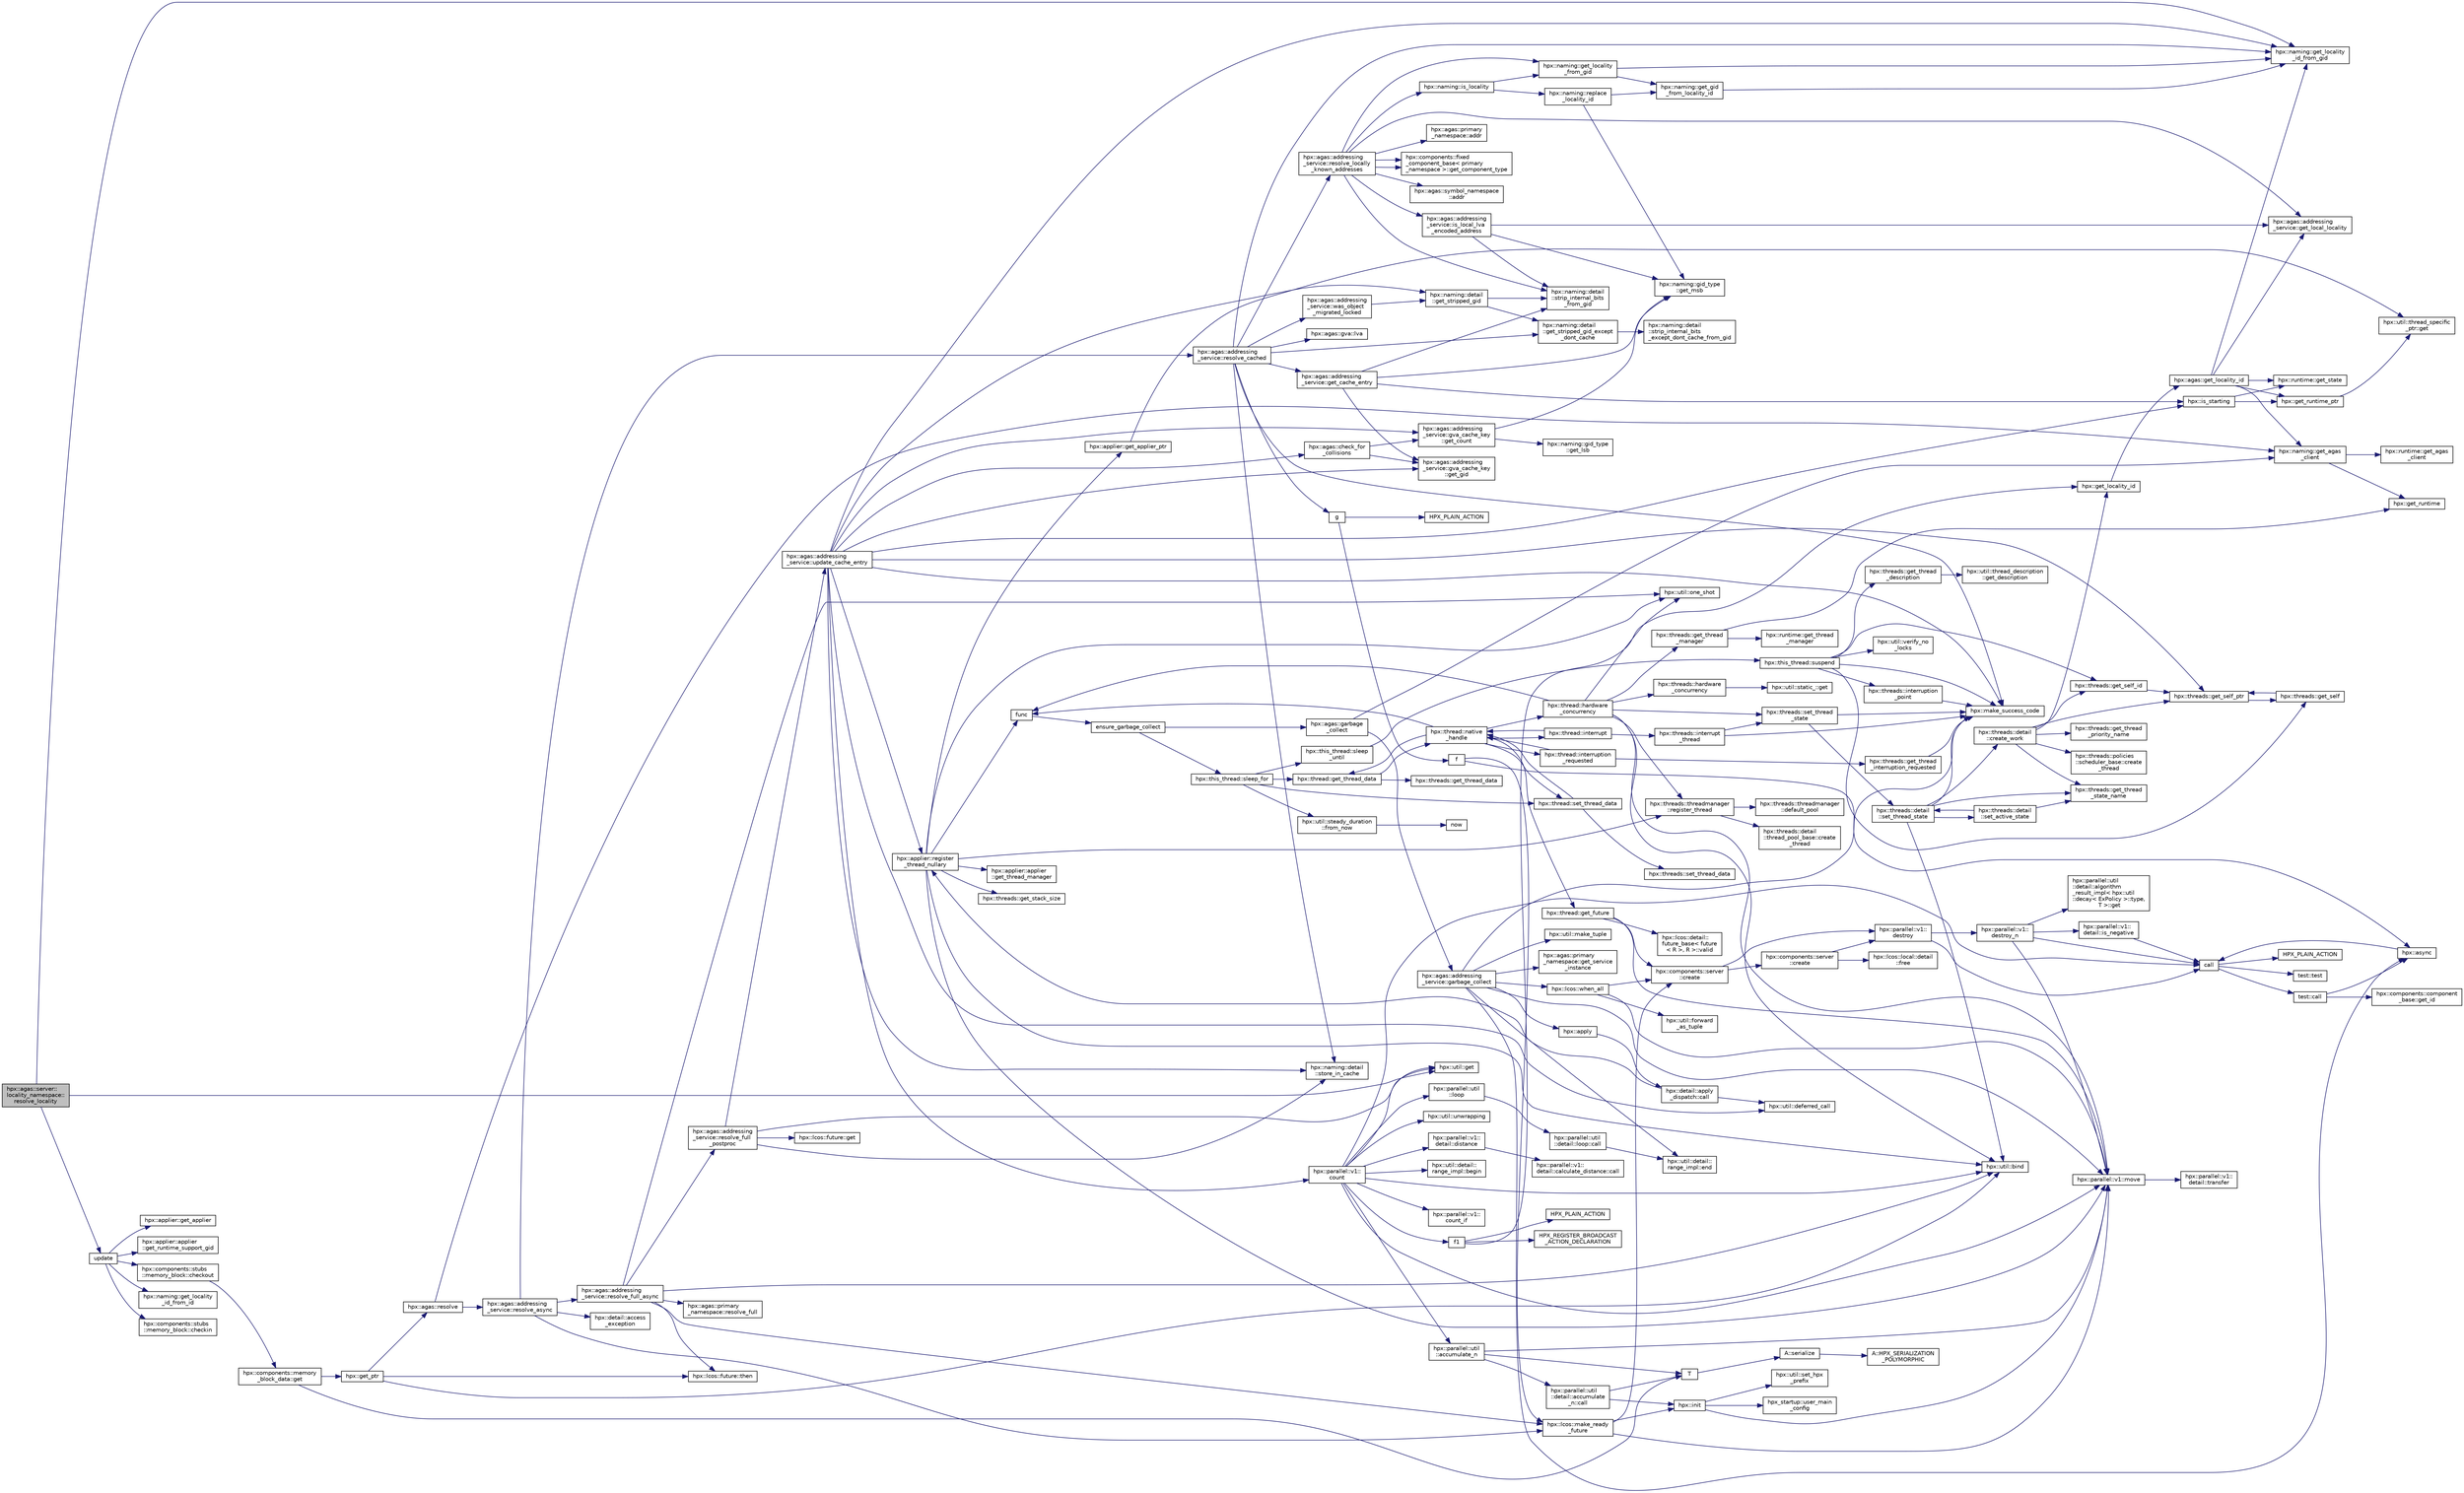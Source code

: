digraph "hpx::agas::server::locality_namespace::resolve_locality"
{
  edge [fontname="Helvetica",fontsize="10",labelfontname="Helvetica",labelfontsize="10"];
  node [fontname="Helvetica",fontsize="10",shape=record];
  rankdir="LR";
  Node911 [label="hpx::agas::server::\llocality_namespace::\lresolve_locality",height=0.2,width=0.4,color="black", fillcolor="grey75", style="filled", fontcolor="black"];
  Node911 -> Node912 [color="midnightblue",fontsize="10",style="solid",fontname="Helvetica"];
  Node912 [label="update",height=0.2,width=0.4,color="black", fillcolor="white", style="filled",URL="$d7/d8b/non__atomic__rma_8cpp.html#a1f6c9aa3449cfad360e892c9c0bb7773"];
  Node912 -> Node913 [color="midnightblue",fontsize="10",style="solid",fontname="Helvetica"];
  Node913 [label="hpx::components::stubs\l::memory_block::checkout",height=0.2,width=0.4,color="black", fillcolor="white", style="filled",URL="$d2/d46/structhpx_1_1components_1_1stubs_1_1memory__block.html#a37128bbb38e0ee31010f3d06d6de4e66"];
  Node913 -> Node914 [color="midnightblue",fontsize="10",style="solid",fontname="Helvetica"];
  Node914 [label="hpx::components::memory\l_block_data::get",height=0.2,width=0.4,color="black", fillcolor="white", style="filled",URL="$d5/d76/classhpx_1_1components_1_1memory__block__data.html#a97ce2f01b730d8d90d329c1642fc0b28"];
  Node914 -> Node915 [color="midnightblue",fontsize="10",style="solid",fontname="Helvetica"];
  Node915 [label="T",height=0.2,width=0.4,color="black", fillcolor="white", style="filled",URL="$db/d33/polymorphic__semiintrusive__template_8cpp.html#ad187658f9cb91c1312b39ae7e896f1ea"];
  Node915 -> Node916 [color="midnightblue",fontsize="10",style="solid",fontname="Helvetica"];
  Node916 [label="A::serialize",height=0.2,width=0.4,color="black", fillcolor="white", style="filled",URL="$d7/da0/struct_a.html#a5f5c287cf471e274ed9dda0da1592212"];
  Node916 -> Node917 [color="midnightblue",fontsize="10",style="solid",fontname="Helvetica"];
  Node917 [label="A::HPX_SERIALIZATION\l_POLYMORPHIC",height=0.2,width=0.4,color="black", fillcolor="white", style="filled",URL="$d7/da0/struct_a.html#ada978cc156cebbafddb1f3aa4c01918c"];
  Node914 -> Node918 [color="midnightblue",fontsize="10",style="solid",fontname="Helvetica"];
  Node918 [label="hpx::get_ptr",height=0.2,width=0.4,color="black", fillcolor="white", style="filled",URL="$d8/d83/namespacehpx.html#aeb814737de830a2e8e340ca052d5ebfa",tooltip="Returns a future referring to the pointer to the underlying memory of a component. "];
  Node918 -> Node919 [color="midnightblue",fontsize="10",style="solid",fontname="Helvetica"];
  Node919 [label="hpx::agas::resolve",height=0.2,width=0.4,color="black", fillcolor="white", style="filled",URL="$dc/d54/namespacehpx_1_1agas.html#aa3252ce39fbc229439bb0d85875b01fb"];
  Node919 -> Node920 [color="midnightblue",fontsize="10",style="solid",fontname="Helvetica"];
  Node920 [label="hpx::naming::get_agas\l_client",height=0.2,width=0.4,color="black", fillcolor="white", style="filled",URL="$d4/dc9/namespacehpx_1_1naming.html#a0408fffd5d34b620712a801b0ae3b032"];
  Node920 -> Node921 [color="midnightblue",fontsize="10",style="solid",fontname="Helvetica"];
  Node921 [label="hpx::get_runtime",height=0.2,width=0.4,color="black", fillcolor="white", style="filled",URL="$d8/d83/namespacehpx.html#aef902cc6c7dd3b9fbadf34d1e850a070"];
  Node920 -> Node922 [color="midnightblue",fontsize="10",style="solid",fontname="Helvetica"];
  Node922 [label="hpx::runtime::get_agas\l_client",height=0.2,width=0.4,color="black", fillcolor="white", style="filled",URL="$d0/d7b/classhpx_1_1runtime.html#aeb5dddd30d6b9861669af8ad44d1a96a"];
  Node919 -> Node923 [color="midnightblue",fontsize="10",style="solid",fontname="Helvetica"];
  Node923 [label="hpx::agas::addressing\l_service::resolve_async",height=0.2,width=0.4,color="black", fillcolor="white", style="filled",URL="$db/d58/structhpx_1_1agas_1_1addressing__service.html#a3344990e7d5c255f51bf89a8fb2828eb"];
  Node923 -> Node924 [color="midnightblue",fontsize="10",style="solid",fontname="Helvetica"];
  Node924 [label="hpx::lcos::make_ready\l_future",height=0.2,width=0.4,color="black", fillcolor="white", style="filled",URL="$d2/dc9/namespacehpx_1_1lcos.html#a42997564ddfde91d475b8a2cea8f53e4"];
  Node924 -> Node925 [color="midnightblue",fontsize="10",style="solid",fontname="Helvetica"];
  Node925 [label="hpx::init",height=0.2,width=0.4,color="black", fillcolor="white", style="filled",URL="$d8/d83/namespacehpx.html#a3c694ea960b47c56b33351ba16e3d76b",tooltip="Main entry point for launching the HPX runtime system. "];
  Node925 -> Node926 [color="midnightblue",fontsize="10",style="solid",fontname="Helvetica"];
  Node926 [label="hpx::util::set_hpx\l_prefix",height=0.2,width=0.4,color="black", fillcolor="white", style="filled",URL="$df/dad/namespacehpx_1_1util.html#ae40a23c1ba0a48d9304dcf717a95793e"];
  Node925 -> Node927 [color="midnightblue",fontsize="10",style="solid",fontname="Helvetica"];
  Node927 [label="hpx_startup::user_main\l_config",height=0.2,width=0.4,color="black", fillcolor="white", style="filled",URL="$d3/dd2/namespacehpx__startup.html#aaac571d88bd3912a4225a23eb3261637"];
  Node925 -> Node928 [color="midnightblue",fontsize="10",style="solid",fontname="Helvetica"];
  Node928 [label="hpx::parallel::v1::move",height=0.2,width=0.4,color="black", fillcolor="white", style="filled",URL="$db/db9/namespacehpx_1_1parallel_1_1v1.html#aa7c4ede081ce786c9d1eb1adff495cfc"];
  Node928 -> Node929 [color="midnightblue",fontsize="10",style="solid",fontname="Helvetica"];
  Node929 [label="hpx::parallel::v1::\ldetail::transfer",height=0.2,width=0.4,color="black", fillcolor="white", style="filled",URL="$d2/ddd/namespacehpx_1_1parallel_1_1v1_1_1detail.html#ab1b56a05e1885ca7cc7ffa1804dd2f3c"];
  Node924 -> Node930 [color="midnightblue",fontsize="10",style="solid",fontname="Helvetica"];
  Node930 [label="hpx::components::server\l::create",height=0.2,width=0.4,color="black", fillcolor="white", style="filled",URL="$d2/da2/namespacehpx_1_1components_1_1server.html#ac776c89f3d68ceb910e8cee9fa937ab4",tooltip="Create arrays of components using their default constructor. "];
  Node930 -> Node931 [color="midnightblue",fontsize="10",style="solid",fontname="Helvetica"];
  Node931 [label="hpx::components::server\l::create",height=0.2,width=0.4,color="black", fillcolor="white", style="filled",URL="$d2/da2/namespacehpx_1_1components_1_1server.html#a77d26de181c97b444565e230577981bd"];
  Node931 -> Node932 [color="midnightblue",fontsize="10",style="solid",fontname="Helvetica"];
  Node932 [label="hpx::lcos::local::detail\l::free",height=0.2,width=0.4,color="black", fillcolor="white", style="filled",URL="$d4/dcb/namespacehpx_1_1lcos_1_1local_1_1detail.html#a55a940f019734e9bb045dc123cd80e48"];
  Node931 -> Node933 [color="midnightblue",fontsize="10",style="solid",fontname="Helvetica"];
  Node933 [label="hpx::parallel::v1::\ldestroy",height=0.2,width=0.4,color="black", fillcolor="white", style="filled",URL="$db/db9/namespacehpx_1_1parallel_1_1v1.html#acf303558375048e8a7cc9a2c2e09477f"];
  Node933 -> Node934 [color="midnightblue",fontsize="10",style="solid",fontname="Helvetica"];
  Node934 [label="call",height=0.2,width=0.4,color="black", fillcolor="white", style="filled",URL="$d2/d67/promise__1620_8cpp.html#a58357f0b82bc761e1d0b9091ed563a70"];
  Node934 -> Node935 [color="midnightblue",fontsize="10",style="solid",fontname="Helvetica"];
  Node935 [label="test::test",height=0.2,width=0.4,color="black", fillcolor="white", style="filled",URL="$d8/d89/structtest.html#ab42d5ece712d716b04cb3f686f297a26"];
  Node934 -> Node936 [color="midnightblue",fontsize="10",style="solid",fontname="Helvetica"];
  Node936 [label="HPX_PLAIN_ACTION",height=0.2,width=0.4,color="black", fillcolor="white", style="filled",URL="$d2/d67/promise__1620_8cpp.html#ab96aab827a4b1fcaf66cfe0ba83fef23"];
  Node934 -> Node937 [color="midnightblue",fontsize="10",style="solid",fontname="Helvetica"];
  Node937 [label="test::call",height=0.2,width=0.4,color="black", fillcolor="white", style="filled",URL="$d8/d89/structtest.html#aeb29e7ed6518b9426ccf1344c52620ae"];
  Node937 -> Node938 [color="midnightblue",fontsize="10",style="solid",fontname="Helvetica"];
  Node938 [label="hpx::async",height=0.2,width=0.4,color="black", fillcolor="white", style="filled",URL="$d8/d83/namespacehpx.html#acb7d8e37b73b823956ce144f9a57eaa4"];
  Node938 -> Node934 [color="midnightblue",fontsize="10",style="solid",fontname="Helvetica"];
  Node937 -> Node939 [color="midnightblue",fontsize="10",style="solid",fontname="Helvetica"];
  Node939 [label="hpx::components::component\l_base::get_id",height=0.2,width=0.4,color="black", fillcolor="white", style="filled",URL="$d2/de6/classhpx_1_1components_1_1component__base.html#a4c8fd93514039bdf01c48d66d82b19cd"];
  Node933 -> Node940 [color="midnightblue",fontsize="10",style="solid",fontname="Helvetica"];
  Node940 [label="hpx::parallel::v1::\ldestroy_n",height=0.2,width=0.4,color="black", fillcolor="white", style="filled",URL="$db/db9/namespacehpx_1_1parallel_1_1v1.html#a71d0691132a300690163f5636bcd5bd3"];
  Node940 -> Node941 [color="midnightblue",fontsize="10",style="solid",fontname="Helvetica"];
  Node941 [label="hpx::parallel::v1::\ldetail::is_negative",height=0.2,width=0.4,color="black", fillcolor="white", style="filled",URL="$d2/ddd/namespacehpx_1_1parallel_1_1v1_1_1detail.html#adf2e40fc4b20ad0fd442ee3118a4d527"];
  Node941 -> Node934 [color="midnightblue",fontsize="10",style="solid",fontname="Helvetica"];
  Node940 -> Node942 [color="midnightblue",fontsize="10",style="solid",fontname="Helvetica"];
  Node942 [label="hpx::parallel::util\l::detail::algorithm\l_result_impl\< hpx::util\l::decay\< ExPolicy \>::type,\l T \>::get",height=0.2,width=0.4,color="black", fillcolor="white", style="filled",URL="$d2/d42/structhpx_1_1parallel_1_1util_1_1detail_1_1algorithm__result__impl.html#ab5b051e8ec74eff5e0e62fd63f5d377e"];
  Node940 -> Node928 [color="midnightblue",fontsize="10",style="solid",fontname="Helvetica"];
  Node940 -> Node934 [color="midnightblue",fontsize="10",style="solid",fontname="Helvetica"];
  Node930 -> Node933 [color="midnightblue",fontsize="10",style="solid",fontname="Helvetica"];
  Node924 -> Node928 [color="midnightblue",fontsize="10",style="solid",fontname="Helvetica"];
  Node923 -> Node943 [color="midnightblue",fontsize="10",style="solid",fontname="Helvetica"];
  Node943 [label="hpx::agas::addressing\l_service::resolve_cached",height=0.2,width=0.4,color="black", fillcolor="white", style="filled",URL="$db/d58/structhpx_1_1agas_1_1addressing__service.html#a187ac62b4a4b7c1b98b75979357f07a9"];
  Node943 -> Node944 [color="midnightblue",fontsize="10",style="solid",fontname="Helvetica"];
  Node944 [label="hpx::naming::detail\l::get_stripped_gid_except\l_dont_cache",height=0.2,width=0.4,color="black", fillcolor="white", style="filled",URL="$d5/d18/namespacehpx_1_1naming_1_1detail.html#a1ab848588112d0f7fac377a15692c9cc"];
  Node944 -> Node945 [color="midnightblue",fontsize="10",style="solid",fontname="Helvetica"];
  Node945 [label="hpx::naming::detail\l::strip_internal_bits\l_except_dont_cache_from_gid",height=0.2,width=0.4,color="black", fillcolor="white", style="filled",URL="$d5/d18/namespacehpx_1_1naming_1_1detail.html#aabeb51a92376c6bfb9cf31bf9ff0c4cc"];
  Node943 -> Node946 [color="midnightblue",fontsize="10",style="solid",fontname="Helvetica"];
  Node946 [label="hpx::agas::addressing\l_service::resolve_locally\l_known_addresses",height=0.2,width=0.4,color="black", fillcolor="white", style="filled",URL="$db/d58/structhpx_1_1agas_1_1addressing__service.html#afb44b2c86524b47d1431d9d66524075c"];
  Node946 -> Node947 [color="midnightblue",fontsize="10",style="solid",fontname="Helvetica"];
  Node947 [label="hpx::naming::detail\l::strip_internal_bits\l_from_gid",height=0.2,width=0.4,color="black", fillcolor="white", style="filled",URL="$d5/d18/namespacehpx_1_1naming_1_1detail.html#a95cca4d4bc82a9da3e804b225b03dfaf"];
  Node946 -> Node948 [color="midnightblue",fontsize="10",style="solid",fontname="Helvetica"];
  Node948 [label="hpx::agas::addressing\l_service::is_local_lva\l_encoded_address",height=0.2,width=0.4,color="black", fillcolor="white", style="filled",URL="$db/d58/structhpx_1_1agas_1_1addressing__service.html#af9469c8740aeb898ce6937e2d0e57095"];
  Node948 -> Node947 [color="midnightblue",fontsize="10",style="solid",fontname="Helvetica"];
  Node948 -> Node949 [color="midnightblue",fontsize="10",style="solid",fontname="Helvetica"];
  Node949 [label="hpx::agas::addressing\l_service::get_local_locality",height=0.2,width=0.4,color="black", fillcolor="white", style="filled",URL="$db/d58/structhpx_1_1agas_1_1addressing__service.html#ab52c19a37c2a7a006c6c15f90ad0539c"];
  Node948 -> Node950 [color="midnightblue",fontsize="10",style="solid",fontname="Helvetica"];
  Node950 [label="hpx::naming::gid_type\l::get_msb",height=0.2,width=0.4,color="black", fillcolor="white", style="filled",URL="$d3/d67/structhpx_1_1naming_1_1gid__type.html#a31d0fb49a563fb184fecaabdced4dcd9"];
  Node946 -> Node949 [color="midnightblue",fontsize="10",style="solid",fontname="Helvetica"];
  Node946 -> Node951 [color="midnightblue",fontsize="10",style="solid",fontname="Helvetica"];
  Node951 [label="hpx::naming::is_locality",height=0.2,width=0.4,color="black", fillcolor="white", style="filled",URL="$d4/dc9/namespacehpx_1_1naming.html#a960045d29982b0fda774809643cf2be8"];
  Node951 -> Node952 [color="midnightblue",fontsize="10",style="solid",fontname="Helvetica"];
  Node952 [label="hpx::naming::get_locality\l_from_gid",height=0.2,width=0.4,color="black", fillcolor="white", style="filled",URL="$d4/dc9/namespacehpx_1_1naming.html#a0b1c0ab6510a7a869fa4e3c7717748e5"];
  Node952 -> Node953 [color="midnightblue",fontsize="10",style="solid",fontname="Helvetica"];
  Node953 [label="hpx::naming::get_gid\l_from_locality_id",height=0.2,width=0.4,color="black", fillcolor="white", style="filled",URL="$d4/dc9/namespacehpx_1_1naming.html#ae50a3ecdb5854b6a25a556ebc9830541"];
  Node953 -> Node954 [color="midnightblue",fontsize="10",style="solid",fontname="Helvetica"];
  Node954 [label="hpx::naming::get_locality\l_id_from_gid",height=0.2,width=0.4,color="black", fillcolor="white", style="filled",URL="$d4/dc9/namespacehpx_1_1naming.html#a7fd43037784560bd04fda9b49e33529f"];
  Node952 -> Node954 [color="midnightblue",fontsize="10",style="solid",fontname="Helvetica"];
  Node951 -> Node955 [color="midnightblue",fontsize="10",style="solid",fontname="Helvetica"];
  Node955 [label="hpx::naming::replace\l_locality_id",height=0.2,width=0.4,color="black", fillcolor="white", style="filled",URL="$d4/dc9/namespacehpx_1_1naming.html#a27ed9275dccbd5fb677b350f040c21b4"];
  Node955 -> Node953 [color="midnightblue",fontsize="10",style="solid",fontname="Helvetica"];
  Node955 -> Node950 [color="midnightblue",fontsize="10",style="solid",fontname="Helvetica"];
  Node946 -> Node952 [color="midnightblue",fontsize="10",style="solid",fontname="Helvetica"];
  Node946 -> Node956 [color="midnightblue",fontsize="10",style="solid",fontname="Helvetica"];
  Node956 [label="hpx::agas::primary\l_namespace::addr",height=0.2,width=0.4,color="black", fillcolor="white", style="filled",URL="$d1/d43/structhpx_1_1agas_1_1primary__namespace.html#ab71d11675989acee54e82f6d1956a77c"];
  Node946 -> Node957 [color="midnightblue",fontsize="10",style="solid",fontname="Helvetica"];
  Node957 [label="hpx::components::fixed\l_component_base\< primary\l_namespace \>::get_component_type",height=0.2,width=0.4,color="black", fillcolor="white", style="filled",URL="$df/dfd/classhpx_1_1components_1_1fixed__component__base.html#aa87dbc5aad4f2ee3f9b8f62c6981a8c2"];
  Node946 -> Node958 [color="midnightblue",fontsize="10",style="solid",fontname="Helvetica"];
  Node958 [label="hpx::agas::symbol_namespace\l::addr",height=0.2,width=0.4,color="black", fillcolor="white", style="filled",URL="$dd/d5e/structhpx_1_1agas_1_1symbol__namespace.html#a2527957c5b5ce9c4842294c8a95d00b4"];
  Node946 -> Node957 [color="midnightblue",fontsize="10",style="solid",fontname="Helvetica"];
  Node943 -> Node959 [color="midnightblue",fontsize="10",style="solid",fontname="Helvetica"];
  Node959 [label="hpx::make_success_code",height=0.2,width=0.4,color="black", fillcolor="white", style="filled",URL="$d8/d83/namespacehpx.html#a0e8512a8f49e2a6c8185061181419d8f",tooltip="Returns error_code(hpx::success, \"success\", mode). "];
  Node943 -> Node960 [color="midnightblue",fontsize="10",style="solid",fontname="Helvetica"];
  Node960 [label="hpx::naming::detail\l::store_in_cache",height=0.2,width=0.4,color="black", fillcolor="white", style="filled",URL="$d5/d18/namespacehpx_1_1naming_1_1detail.html#a58e1ddcbd72ed4042377e11f32abf3fa"];
  Node943 -> Node954 [color="midnightblue",fontsize="10",style="solid",fontname="Helvetica"];
  Node943 -> Node961 [color="midnightblue",fontsize="10",style="solid",fontname="Helvetica"];
  Node961 [label="hpx::agas::addressing\l_service::was_object\l_migrated_locked",height=0.2,width=0.4,color="black", fillcolor="white", style="filled",URL="$db/d58/structhpx_1_1agas_1_1addressing__service.html#aade8c179c3866b1212fe6439b586ace1",tooltip="Maintain list of migrated objects. "];
  Node961 -> Node962 [color="midnightblue",fontsize="10",style="solid",fontname="Helvetica"];
  Node962 [label="hpx::naming::detail\l::get_stripped_gid",height=0.2,width=0.4,color="black", fillcolor="white", style="filled",URL="$d5/d18/namespacehpx_1_1naming_1_1detail.html#ad3a849cb7ebd5dccf9aefadccc21dd89"];
  Node962 -> Node947 [color="midnightblue",fontsize="10",style="solid",fontname="Helvetica"];
  Node962 -> Node944 [color="midnightblue",fontsize="10",style="solid",fontname="Helvetica"];
  Node943 -> Node963 [color="midnightblue",fontsize="10",style="solid",fontname="Helvetica"];
  Node963 [label="g",height=0.2,width=0.4,color="black", fillcolor="white", style="filled",URL="$da/d17/cxx11__noexcept_8cpp.html#a96f5ebe659f57f5faa7343c54f8ea39a"];
  Node963 -> Node964 [color="midnightblue",fontsize="10",style="solid",fontname="Helvetica"];
  Node964 [label="f",height=0.2,width=0.4,color="black", fillcolor="white", style="filled",URL="$d4/d13/async__unwrap__1037_8cpp.html#a02a6b0b4f77af9f69a841dc8262b0cd0"];
  Node964 -> Node938 [color="midnightblue",fontsize="10",style="solid",fontname="Helvetica"];
  Node964 -> Node924 [color="midnightblue",fontsize="10",style="solid",fontname="Helvetica"];
  Node963 -> Node965 [color="midnightblue",fontsize="10",style="solid",fontname="Helvetica"];
  Node965 [label="HPX_PLAIN_ACTION",height=0.2,width=0.4,color="black", fillcolor="white", style="filled",URL="$d4/d13/async__unwrap__1037_8cpp.html#ab5991a65409f0229f564e4935bd7b979"];
  Node943 -> Node966 [color="midnightblue",fontsize="10",style="solid",fontname="Helvetica"];
  Node966 [label="hpx::agas::addressing\l_service::get_cache_entry",height=0.2,width=0.4,color="black", fillcolor="white", style="filled",URL="$db/d58/structhpx_1_1agas_1_1addressing__service.html#aa49e358ece0734e36829a90603b51c63"];
  Node966 -> Node967 [color="midnightblue",fontsize="10",style="solid",fontname="Helvetica"];
  Node967 [label="hpx::is_starting",height=0.2,width=0.4,color="black", fillcolor="white", style="filled",URL="$d8/d83/namespacehpx.html#ab3ff61647293cfe9b7c3060fee8445a5",tooltip="Test whether the runtime system is currently being started. "];
  Node967 -> Node968 [color="midnightblue",fontsize="10",style="solid",fontname="Helvetica"];
  Node968 [label="hpx::get_runtime_ptr",height=0.2,width=0.4,color="black", fillcolor="white", style="filled",URL="$d8/d83/namespacehpx.html#af29daf2bb3e01b4d6495a1742b6cce64"];
  Node968 -> Node969 [color="midnightblue",fontsize="10",style="solid",fontname="Helvetica"];
  Node969 [label="hpx::util::thread_specific\l_ptr::get",height=0.2,width=0.4,color="black", fillcolor="white", style="filled",URL="$d4/d4c/structhpx_1_1util_1_1thread__specific__ptr.html#a3b27d8520710478aa41d1f74206bdba9"];
  Node967 -> Node970 [color="midnightblue",fontsize="10",style="solid",fontname="Helvetica"];
  Node970 [label="hpx::runtime::get_state",height=0.2,width=0.4,color="black", fillcolor="white", style="filled",URL="$d0/d7b/classhpx_1_1runtime.html#ab405f80e060dac95d624520f38b0524c"];
  Node966 -> Node947 [color="midnightblue",fontsize="10",style="solid",fontname="Helvetica"];
  Node966 -> Node950 [color="midnightblue",fontsize="10",style="solid",fontname="Helvetica"];
  Node966 -> Node971 [color="midnightblue",fontsize="10",style="solid",fontname="Helvetica"];
  Node971 [label="hpx::agas::addressing\l_service::gva_cache_key\l::get_gid",height=0.2,width=0.4,color="black", fillcolor="white", style="filled",URL="$d0/d9c/structhpx_1_1agas_1_1addressing__service_1_1gva__cache__key.html#a708ed959cf225ceef95f3328a99e29ff"];
  Node943 -> Node972 [color="midnightblue",fontsize="10",style="solid",fontname="Helvetica"];
  Node972 [label="hpx::agas::gva::lva",height=0.2,width=0.4,color="black", fillcolor="white", style="filled",URL="$dc/d8a/structhpx_1_1agas_1_1gva.html#aea2401483cd9320a0a8ca504e79e076b"];
  Node923 -> Node973 [color="midnightblue",fontsize="10",style="solid",fontname="Helvetica"];
  Node973 [label="hpx::detail::access\l_exception",height=0.2,width=0.4,color="black", fillcolor="white", style="filled",URL="$d5/dbe/namespacehpx_1_1detail.html#ad5b3b2c9c75cdd2d75f4473c03230643"];
  Node923 -> Node974 [color="midnightblue",fontsize="10",style="solid",fontname="Helvetica"];
  Node974 [label="hpx::agas::addressing\l_service::resolve_full_async",height=0.2,width=0.4,color="black", fillcolor="white", style="filled",URL="$db/d58/structhpx_1_1agas_1_1addressing__service.html#af678e6288e0f302b9c96b813a8e660ef"];
  Node974 -> Node924 [color="midnightblue",fontsize="10",style="solid",fontname="Helvetica"];
  Node974 -> Node975 [color="midnightblue",fontsize="10",style="solid",fontname="Helvetica"];
  Node975 [label="hpx::agas::primary\l_namespace::resolve_full",height=0.2,width=0.4,color="black", fillcolor="white", style="filled",URL="$d1/d43/structhpx_1_1agas_1_1primary__namespace.html#ae7bd476e130fc743397d0d18bb161f74"];
  Node974 -> Node976 [color="midnightblue",fontsize="10",style="solid",fontname="Helvetica"];
  Node976 [label="hpx::lcos::future::then",height=0.2,width=0.4,color="black", fillcolor="white", style="filled",URL="$d0/d33/classhpx_1_1lcos_1_1future.html#a17045dee172c36e208b2cbd400fa8797"];
  Node974 -> Node977 [color="midnightblue",fontsize="10",style="solid",fontname="Helvetica"];
  Node977 [label="hpx::util::bind",height=0.2,width=0.4,color="black", fillcolor="white", style="filled",URL="$df/dad/namespacehpx_1_1util.html#ad844caedf82a0173d6909d910c3e48c6"];
  Node974 -> Node978 [color="midnightblue",fontsize="10",style="solid",fontname="Helvetica"];
  Node978 [label="hpx::util::one_shot",height=0.2,width=0.4,color="black", fillcolor="white", style="filled",URL="$df/dad/namespacehpx_1_1util.html#a273e61be42a72415291e0ec0a4f28c7a"];
  Node974 -> Node979 [color="midnightblue",fontsize="10",style="solid",fontname="Helvetica"];
  Node979 [label="hpx::agas::addressing\l_service::resolve_full\l_postproc",height=0.2,width=0.4,color="black", fillcolor="white", style="filled",URL="$db/d58/structhpx_1_1agas_1_1addressing__service.html#a9adf9683a9e200a15224e7c04f8d6339"];
  Node979 -> Node980 [color="midnightblue",fontsize="10",style="solid",fontname="Helvetica"];
  Node980 [label="hpx::util::get",height=0.2,width=0.4,color="black", fillcolor="white", style="filled",URL="$df/dad/namespacehpx_1_1util.html#a5cbd3c41f03f4d4acaedaa4777e3cc02"];
  Node979 -> Node981 [color="midnightblue",fontsize="10",style="solid",fontname="Helvetica"];
  Node981 [label="hpx::lcos::future::get",height=0.2,width=0.4,color="black", fillcolor="white", style="filled",URL="$d0/d33/classhpx_1_1lcos_1_1future.html#a8c28269486d5620ac48af349f17bb41c"];
  Node979 -> Node960 [color="midnightblue",fontsize="10",style="solid",fontname="Helvetica"];
  Node979 -> Node982 [color="midnightblue",fontsize="10",style="solid",fontname="Helvetica"];
  Node982 [label="hpx::agas::addressing\l_service::update_cache_entry",height=0.2,width=0.4,color="black", fillcolor="white", style="filled",URL="$db/d58/structhpx_1_1agas_1_1addressing__service.html#ab49f7530592fc5c804c94720b8ffd61d"];
  Node982 -> Node959 [color="midnightblue",fontsize="10",style="solid",fontname="Helvetica"];
  Node982 -> Node960 [color="midnightblue",fontsize="10",style="solid",fontname="Helvetica"];
  Node982 -> Node962 [color="midnightblue",fontsize="10",style="solid",fontname="Helvetica"];
  Node982 -> Node954 [color="midnightblue",fontsize="10",style="solid",fontname="Helvetica"];
  Node982 -> Node983 [color="midnightblue",fontsize="10",style="solid",fontname="Helvetica"];
  Node983 [label="hpx::threads::get_self_ptr",height=0.2,width=0.4,color="black", fillcolor="white", style="filled",URL="$d7/d28/namespacehpx_1_1threads.html#a22877ae347ad884cde3a51397dad6c53"];
  Node983 -> Node984 [color="midnightblue",fontsize="10",style="solid",fontname="Helvetica"];
  Node984 [label="hpx::threads::get_self",height=0.2,width=0.4,color="black", fillcolor="white", style="filled",URL="$d7/d28/namespacehpx_1_1threads.html#a07daf4d6d29233f20d66d41ab7b5b8e8"];
  Node984 -> Node983 [color="midnightblue",fontsize="10",style="solid",fontname="Helvetica"];
  Node982 -> Node967 [color="midnightblue",fontsize="10",style="solid",fontname="Helvetica"];
  Node982 -> Node985 [color="midnightblue",fontsize="10",style="solid",fontname="Helvetica"];
  Node985 [label="hpx::applier::register\l_thread_nullary",height=0.2,width=0.4,color="black", fillcolor="white", style="filled",URL="$d8/dcb/namespacehpx_1_1applier.html#a401cd1145927e58d74d1eb52aaccd936"];
  Node985 -> Node986 [color="midnightblue",fontsize="10",style="solid",fontname="Helvetica"];
  Node986 [label="hpx::applier::get_applier_ptr",height=0.2,width=0.4,color="black", fillcolor="white", style="filled",URL="$d8/dcb/namespacehpx_1_1applier.html#a617483cf2b77ad3a0aa428ade7b35299"];
  Node986 -> Node969 [color="midnightblue",fontsize="10",style="solid",fontname="Helvetica"];
  Node985 -> Node987 [color="midnightblue",fontsize="10",style="solid",fontname="Helvetica"];
  Node987 [label="func",height=0.2,width=0.4,color="black", fillcolor="white", style="filled",URL="$d8/dfd/id__type__ref__counting__1032_8cpp.html#ab811b86ea5107ffb3351fcaa29d2c652"];
  Node987 -> Node988 [color="midnightblue",fontsize="10",style="solid",fontname="Helvetica"];
  Node988 [label="ensure_garbage_collect",height=0.2,width=0.4,color="black", fillcolor="white", style="filled",URL="$d8/dfd/id__type__ref__counting__1032_8cpp.html#a5264b94bf7c262ac0e521fb290d476d5"];
  Node988 -> Node989 [color="midnightblue",fontsize="10",style="solid",fontname="Helvetica"];
  Node989 [label="hpx::this_thread::sleep_for",height=0.2,width=0.4,color="black", fillcolor="white", style="filled",URL="$d9/d52/namespacehpx_1_1this__thread.html#afc042a5a5fa52eef2d1d177a343435cf"];
  Node989 -> Node990 [color="midnightblue",fontsize="10",style="solid",fontname="Helvetica"];
  Node990 [label="hpx::this_thread::sleep\l_until",height=0.2,width=0.4,color="black", fillcolor="white", style="filled",URL="$d9/d52/namespacehpx_1_1this__thread.html#ae12a853980115b23ff0ab8ca06622658"];
  Node990 -> Node991 [color="midnightblue",fontsize="10",style="solid",fontname="Helvetica"];
  Node991 [label="hpx::this_thread::suspend",height=0.2,width=0.4,color="black", fillcolor="white", style="filled",URL="$d9/d52/namespacehpx_1_1this__thread.html#aca220026fb3014c0881d129fe31c0073"];
  Node991 -> Node984 [color="midnightblue",fontsize="10",style="solid",fontname="Helvetica"];
  Node991 -> Node992 [color="midnightblue",fontsize="10",style="solid",fontname="Helvetica"];
  Node992 [label="hpx::threads::get_self_id",height=0.2,width=0.4,color="black", fillcolor="white", style="filled",URL="$d7/d28/namespacehpx_1_1threads.html#afafe0f900b9fac3d4ed3c747625c1cfe"];
  Node992 -> Node983 [color="midnightblue",fontsize="10",style="solid",fontname="Helvetica"];
  Node991 -> Node993 [color="midnightblue",fontsize="10",style="solid",fontname="Helvetica"];
  Node993 [label="hpx::threads::interruption\l_point",height=0.2,width=0.4,color="black", fillcolor="white", style="filled",URL="$d7/d28/namespacehpx_1_1threads.html#ada6ec56a12b050707311d8c628089059"];
  Node993 -> Node959 [color="midnightblue",fontsize="10",style="solid",fontname="Helvetica"];
  Node991 -> Node994 [color="midnightblue",fontsize="10",style="solid",fontname="Helvetica"];
  Node994 [label="hpx::util::verify_no\l_locks",height=0.2,width=0.4,color="black", fillcolor="white", style="filled",URL="$df/dad/namespacehpx_1_1util.html#ae0e1837ee6f09b79b26c2e788d2e9fc9"];
  Node991 -> Node995 [color="midnightblue",fontsize="10",style="solid",fontname="Helvetica"];
  Node995 [label="hpx::threads::get_thread\l_description",height=0.2,width=0.4,color="black", fillcolor="white", style="filled",URL="$d7/d28/namespacehpx_1_1threads.html#a42fc18a7a680f4e8bc633a4b4c956701"];
  Node995 -> Node996 [color="midnightblue",fontsize="10",style="solid",fontname="Helvetica"];
  Node996 [label="hpx::util::thread_description\l::get_description",height=0.2,width=0.4,color="black", fillcolor="white", style="filled",URL="$df/d9e/structhpx_1_1util_1_1thread__description.html#a8c834e14eca6eb228188022577f9f952"];
  Node991 -> Node959 [color="midnightblue",fontsize="10",style="solid",fontname="Helvetica"];
  Node989 -> Node997 [color="midnightblue",fontsize="10",style="solid",fontname="Helvetica"];
  Node997 [label="hpx::util::steady_duration\l::from_now",height=0.2,width=0.4,color="black", fillcolor="white", style="filled",URL="$d9/d4f/classhpx_1_1util_1_1steady__duration.html#a0132206d767cd0f7395507b40111a153"];
  Node997 -> Node998 [color="midnightblue",fontsize="10",style="solid",fontname="Helvetica"];
  Node998 [label="now",height=0.2,width=0.4,color="black", fillcolor="white", style="filled",URL="$de/db3/1d__stencil__1__omp_8cpp.html#a89e9667753dccfac455bd37a7a3a7b16"];
  Node989 -> Node999 [color="midnightblue",fontsize="10",style="solid",fontname="Helvetica"];
  Node999 [label="hpx::thread::get_thread_data",height=0.2,width=0.4,color="black", fillcolor="white", style="filled",URL="$de/d9b/classhpx_1_1thread.html#a4535ef82cec3b953d2c941d20e3e3904"];
  Node999 -> Node1000 [color="midnightblue",fontsize="10",style="solid",fontname="Helvetica"];
  Node1000 [label="hpx::threads::get_thread_data",height=0.2,width=0.4,color="black", fillcolor="white", style="filled",URL="$d7/d28/namespacehpx_1_1threads.html#a8737931ff6303807225f735b2b384ae4"];
  Node999 -> Node1001 [color="midnightblue",fontsize="10",style="solid",fontname="Helvetica"];
  Node1001 [label="hpx::thread::native\l_handle",height=0.2,width=0.4,color="black", fillcolor="white", style="filled",URL="$de/d9b/classhpx_1_1thread.html#acf48190d264ab64c1c4ec99d0b421b5a"];
  Node1001 -> Node1002 [color="midnightblue",fontsize="10",style="solid",fontname="Helvetica"];
  Node1002 [label="hpx::thread::hardware\l_concurrency",height=0.2,width=0.4,color="black", fillcolor="white", style="filled",URL="$de/d9b/classhpx_1_1thread.html#a8e4fff210e02485ba493bc3a2a956c03"];
  Node1002 -> Node1003 [color="midnightblue",fontsize="10",style="solid",fontname="Helvetica"];
  Node1003 [label="hpx::threads::hardware\l_concurrency",height=0.2,width=0.4,color="black", fillcolor="white", style="filled",URL="$d7/d28/namespacehpx_1_1threads.html#aa8752a235478d2ad7b5ac467b63ab527"];
  Node1003 -> Node1004 [color="midnightblue",fontsize="10",style="solid",fontname="Helvetica"];
  Node1004 [label="hpx::util::static_::get",height=0.2,width=0.4,color="black", fillcolor="white", style="filled",URL="$d3/dbb/structhpx_1_1util_1_1static__.html#a2967c633948a3bf17a3b5405ef5a8318"];
  Node1002 -> Node987 [color="midnightblue",fontsize="10",style="solid",fontname="Helvetica"];
  Node1002 -> Node977 [color="midnightblue",fontsize="10",style="solid",fontname="Helvetica"];
  Node1002 -> Node978 [color="midnightblue",fontsize="10",style="solid",fontname="Helvetica"];
  Node1002 -> Node928 [color="midnightblue",fontsize="10",style="solid",fontname="Helvetica"];
  Node1002 -> Node1005 [color="midnightblue",fontsize="10",style="solid",fontname="Helvetica"];
  Node1005 [label="hpx::threads::get_thread\l_manager",height=0.2,width=0.4,color="black", fillcolor="white", style="filled",URL="$d7/d28/namespacehpx_1_1threads.html#a076973c3a53beadde7d967e22c4f6cce"];
  Node1005 -> Node921 [color="midnightblue",fontsize="10",style="solid",fontname="Helvetica"];
  Node1005 -> Node1006 [color="midnightblue",fontsize="10",style="solid",fontname="Helvetica"];
  Node1006 [label="hpx::runtime::get_thread\l_manager",height=0.2,width=0.4,color="black", fillcolor="white", style="filled",URL="$d0/d7b/classhpx_1_1runtime.html#a865b12d57fcd44a8d3dda3e35414f563"];
  Node1002 -> Node1007 [color="midnightblue",fontsize="10",style="solid",fontname="Helvetica"];
  Node1007 [label="hpx::threads::threadmanager\l::register_thread",height=0.2,width=0.4,color="black", fillcolor="white", style="filled",URL="$d5/daa/classhpx_1_1threads_1_1threadmanager.html#a7f79c7578e08a60ca45eb276ce8133d8"];
  Node1007 -> Node1008 [color="midnightblue",fontsize="10",style="solid",fontname="Helvetica"];
  Node1008 [label="hpx::threads::threadmanager\l::default_pool",height=0.2,width=0.4,color="black", fillcolor="white", style="filled",URL="$d5/daa/classhpx_1_1threads_1_1threadmanager.html#a851f067d03b5dd1c5e6a9a6a841e05df"];
  Node1007 -> Node1009 [color="midnightblue",fontsize="10",style="solid",fontname="Helvetica"];
  Node1009 [label="hpx::threads::detail\l::thread_pool_base::create\l_thread",height=0.2,width=0.4,color="black", fillcolor="white", style="filled",URL="$de/dae/classhpx_1_1threads_1_1detail_1_1thread__pool__base.html#ad35d3779eef6f4528e62a26d71b34b34"];
  Node1002 -> Node1010 [color="midnightblue",fontsize="10",style="solid",fontname="Helvetica"];
  Node1010 [label="hpx::threads::set_thread\l_state",height=0.2,width=0.4,color="black", fillcolor="white", style="filled",URL="$d7/d28/namespacehpx_1_1threads.html#ac0690ad16ad778bcc79dcd727cc33025",tooltip="Set the thread state of the thread referenced by the thread_id id. "];
  Node1010 -> Node959 [color="midnightblue",fontsize="10",style="solid",fontname="Helvetica"];
  Node1010 -> Node1011 [color="midnightblue",fontsize="10",style="solid",fontname="Helvetica"];
  Node1011 [label="hpx::threads::detail\l::set_thread_state",height=0.2,width=0.4,color="black", fillcolor="white", style="filled",URL="$d2/dd1/namespacehpx_1_1threads_1_1detail.html#af85ddc854c4a149bf1738eb1b111b9ab"];
  Node1011 -> Node1012 [color="midnightblue",fontsize="10",style="solid",fontname="Helvetica"];
  Node1012 [label="hpx::threads::get_thread\l_state_name",height=0.2,width=0.4,color="black", fillcolor="white", style="filled",URL="$d7/d28/namespacehpx_1_1threads.html#a26f91ea8d2195f165c033241c5cd11db"];
  Node1011 -> Node959 [color="midnightblue",fontsize="10",style="solid",fontname="Helvetica"];
  Node1011 -> Node977 [color="midnightblue",fontsize="10",style="solid",fontname="Helvetica"];
  Node1011 -> Node1013 [color="midnightblue",fontsize="10",style="solid",fontname="Helvetica"];
  Node1013 [label="hpx::threads::detail\l::set_active_state",height=0.2,width=0.4,color="black", fillcolor="white", style="filled",URL="$d2/dd1/namespacehpx_1_1threads_1_1detail.html#a45884a5bf04ad66a4f259231a3947e76"];
  Node1013 -> Node1012 [color="midnightblue",fontsize="10",style="solid",fontname="Helvetica"];
  Node1013 -> Node1011 [color="midnightblue",fontsize="10",style="solid",fontname="Helvetica"];
  Node1011 -> Node1014 [color="midnightblue",fontsize="10",style="solid",fontname="Helvetica"];
  Node1014 [label="hpx::threads::detail\l::create_work",height=0.2,width=0.4,color="black", fillcolor="white", style="filled",URL="$d2/dd1/namespacehpx_1_1threads_1_1detail.html#ae22384a3c1b1a1940032fad068fb54b1"];
  Node1014 -> Node1012 [color="midnightblue",fontsize="10",style="solid",fontname="Helvetica"];
  Node1014 -> Node1015 [color="midnightblue",fontsize="10",style="solid",fontname="Helvetica"];
  Node1015 [label="hpx::threads::get_thread\l_priority_name",height=0.2,width=0.4,color="black", fillcolor="white", style="filled",URL="$d7/d28/namespacehpx_1_1threads.html#a9c6b2fec0c1cf5b06ff83ce756ca6d42"];
  Node1014 -> Node983 [color="midnightblue",fontsize="10",style="solid",fontname="Helvetica"];
  Node1014 -> Node992 [color="midnightblue",fontsize="10",style="solid",fontname="Helvetica"];
  Node1014 -> Node1016 [color="midnightblue",fontsize="10",style="solid",fontname="Helvetica"];
  Node1016 [label="hpx::get_locality_id",height=0.2,width=0.4,color="black", fillcolor="white", style="filled",URL="$d8/d83/namespacehpx.html#a158d7c54a657bb364c1704033010697b",tooltip="Return the number of the locality this function is being called from. "];
  Node1016 -> Node1017 [color="midnightblue",fontsize="10",style="solid",fontname="Helvetica"];
  Node1017 [label="hpx::agas::get_locality_id",height=0.2,width=0.4,color="black", fillcolor="white", style="filled",URL="$dc/d54/namespacehpx_1_1agas.html#a491cc2ddecdf0f1a9129900caa6a4d3e"];
  Node1017 -> Node968 [color="midnightblue",fontsize="10",style="solid",fontname="Helvetica"];
  Node1017 -> Node970 [color="midnightblue",fontsize="10",style="solid",fontname="Helvetica"];
  Node1017 -> Node920 [color="midnightblue",fontsize="10",style="solid",fontname="Helvetica"];
  Node1017 -> Node949 [color="midnightblue",fontsize="10",style="solid",fontname="Helvetica"];
  Node1017 -> Node954 [color="midnightblue",fontsize="10",style="solid",fontname="Helvetica"];
  Node1014 -> Node1018 [color="midnightblue",fontsize="10",style="solid",fontname="Helvetica"];
  Node1018 [label="hpx::threads::policies\l::scheduler_base::create\l_thread",height=0.2,width=0.4,color="black", fillcolor="white", style="filled",URL="$dd/d7e/structhpx_1_1threads_1_1policies_1_1scheduler__base.html#ad3b05cd7f363cc8e8410ce368c3794e0"];
  Node1001 -> Node1019 [color="midnightblue",fontsize="10",style="solid",fontname="Helvetica"];
  Node1019 [label="hpx::thread::interrupt",height=0.2,width=0.4,color="black", fillcolor="white", style="filled",URL="$de/d9b/classhpx_1_1thread.html#ac34d0d033aa743c476a79dbc2e1a8a39"];
  Node1019 -> Node1020 [color="midnightblue",fontsize="10",style="solid",fontname="Helvetica"];
  Node1020 [label="hpx::threads::interrupt\l_thread",height=0.2,width=0.4,color="black", fillcolor="white", style="filled",URL="$d7/d28/namespacehpx_1_1threads.html#a6bdda1a2aab61b9b13d274b5155d7e73"];
  Node1020 -> Node959 [color="midnightblue",fontsize="10",style="solid",fontname="Helvetica"];
  Node1020 -> Node1010 [color="midnightblue",fontsize="10",style="solid",fontname="Helvetica"];
  Node1019 -> Node1001 [color="midnightblue",fontsize="10",style="solid",fontname="Helvetica"];
  Node1001 -> Node1021 [color="midnightblue",fontsize="10",style="solid",fontname="Helvetica"];
  Node1021 [label="hpx::thread::interruption\l_requested",height=0.2,width=0.4,color="black", fillcolor="white", style="filled",URL="$de/d9b/classhpx_1_1thread.html#a33276bb4c20bbb0b1978944e18ef71b8"];
  Node1021 -> Node1022 [color="midnightblue",fontsize="10",style="solid",fontname="Helvetica"];
  Node1022 [label="hpx::threads::get_thread\l_interruption_requested",height=0.2,width=0.4,color="black", fillcolor="white", style="filled",URL="$d7/d28/namespacehpx_1_1threads.html#ae64a7fdb8b5c8bac7be0c8282672a03b"];
  Node1022 -> Node959 [color="midnightblue",fontsize="10",style="solid",fontname="Helvetica"];
  Node1021 -> Node1001 [color="midnightblue",fontsize="10",style="solid",fontname="Helvetica"];
  Node1001 -> Node1023 [color="midnightblue",fontsize="10",style="solid",fontname="Helvetica"];
  Node1023 [label="hpx::thread::get_future",height=0.2,width=0.4,color="black", fillcolor="white", style="filled",URL="$de/d9b/classhpx_1_1thread.html#a87fdb0d8da826366fc190ed224900a64"];
  Node1023 -> Node1024 [color="midnightblue",fontsize="10",style="solid",fontname="Helvetica"];
  Node1024 [label="hpx::lcos::detail::\lfuture_base\< future\l\< R \>, R \>::valid",height=0.2,width=0.4,color="black", fillcolor="white", style="filled",URL="$d5/dd7/classhpx_1_1lcos_1_1detail_1_1future__base.html#aaf7beb7374815614363033bd96573e75"];
  Node1023 -> Node930 [color="midnightblue",fontsize="10",style="solid",fontname="Helvetica"];
  Node1023 -> Node928 [color="midnightblue",fontsize="10",style="solid",fontname="Helvetica"];
  Node1001 -> Node999 [color="midnightblue",fontsize="10",style="solid",fontname="Helvetica"];
  Node1001 -> Node1025 [color="midnightblue",fontsize="10",style="solid",fontname="Helvetica"];
  Node1025 [label="hpx::thread::set_thread_data",height=0.2,width=0.4,color="black", fillcolor="white", style="filled",URL="$de/d9b/classhpx_1_1thread.html#a7317a3cf5251f3b33c990449570d4cea"];
  Node1025 -> Node1026 [color="midnightblue",fontsize="10",style="solid",fontname="Helvetica"];
  Node1026 [label="hpx::threads::set_thread_data",height=0.2,width=0.4,color="black", fillcolor="white", style="filled",URL="$d7/d28/namespacehpx_1_1threads.html#a00a625acc149fce3ae38e4340454acf7"];
  Node1025 -> Node1001 [color="midnightblue",fontsize="10",style="solid",fontname="Helvetica"];
  Node1001 -> Node987 [color="midnightblue",fontsize="10",style="solid",fontname="Helvetica"];
  Node989 -> Node1025 [color="midnightblue",fontsize="10",style="solid",fontname="Helvetica"];
  Node988 -> Node1027 [color="midnightblue",fontsize="10",style="solid",fontname="Helvetica"];
  Node1027 [label="hpx::agas::garbage\l_collect",height=0.2,width=0.4,color="black", fillcolor="white", style="filled",URL="$dc/d54/namespacehpx_1_1agas.html#a951337adc4f9bd6df00a50737468e911"];
  Node1027 -> Node920 [color="midnightblue",fontsize="10",style="solid",fontname="Helvetica"];
  Node1027 -> Node1028 [color="midnightblue",fontsize="10",style="solid",fontname="Helvetica"];
  Node1028 [label="hpx::agas::addressing\l_service::garbage_collect",height=0.2,width=0.4,color="black", fillcolor="white", style="filled",URL="$db/d58/structhpx_1_1agas_1_1addressing__service.html#a87dcae0eacf6e62d5103ebf516d86f63"];
  Node1028 -> Node959 [color="midnightblue",fontsize="10",style="solid",fontname="Helvetica"];
  Node1028 -> Node1029 [color="midnightblue",fontsize="10",style="solid",fontname="Helvetica"];
  Node1029 [label="hpx::agas::primary\l_namespace::get_service\l_instance",height=0.2,width=0.4,color="black", fillcolor="white", style="filled",URL="$d1/d43/structhpx_1_1agas_1_1primary__namespace.html#a7630ff0f30ff8c23b13b4672c5350e2e"];
  Node1028 -> Node1030 [color="midnightblue",fontsize="10",style="solid",fontname="Helvetica"];
  Node1030 [label="hpx::util::make_tuple",height=0.2,width=0.4,color="black", fillcolor="white", style="filled",URL="$df/dad/namespacehpx_1_1util.html#a06fa74211a987d208e013f400a9f5328"];
  Node1028 -> Node1031 [color="midnightblue",fontsize="10",style="solid",fontname="Helvetica"];
  Node1031 [label="hpx::util::detail::\lrange_impl::end",height=0.2,width=0.4,color="black", fillcolor="white", style="filled",URL="$d4/d4a/namespacehpx_1_1util_1_1detail_1_1range__impl.html#afb2ea48b0902f52ee4d8b764807b4316"];
  Node1028 -> Node1032 [color="midnightblue",fontsize="10",style="solid",fontname="Helvetica"];
  Node1032 [label="hpx::apply",height=0.2,width=0.4,color="black", fillcolor="white", style="filled",URL="$d8/d83/namespacehpx.html#aa87762f0db0731d385f3fdfdb25d59fc"];
  Node1032 -> Node1033 [color="midnightblue",fontsize="10",style="solid",fontname="Helvetica"];
  Node1033 [label="hpx::detail::apply\l_dispatch::call",height=0.2,width=0.4,color="black", fillcolor="white", style="filled",URL="$db/de8/structhpx_1_1detail_1_1apply__dispatch.html#a0755fab16d281e74bcff0f8045be9459"];
  Node1033 -> Node985 [color="midnightblue",fontsize="10",style="solid",fontname="Helvetica"];
  Node1033 -> Node1034 [color="midnightblue",fontsize="10",style="solid",fontname="Helvetica"];
  Node1034 [label="hpx::util::deferred_call",height=0.2,width=0.4,color="black", fillcolor="white", style="filled",URL="$df/dad/namespacehpx_1_1util.html#acdded623c658a7a3436f7e76bc9d881c"];
  Node1028 -> Node928 [color="midnightblue",fontsize="10",style="solid",fontname="Helvetica"];
  Node1028 -> Node938 [color="midnightblue",fontsize="10",style="solid",fontname="Helvetica"];
  Node1028 -> Node1035 [color="midnightblue",fontsize="10",style="solid",fontname="Helvetica"];
  Node1035 [label="hpx::lcos::when_all",height=0.2,width=0.4,color="black", fillcolor="white", style="filled",URL="$d2/dc9/namespacehpx_1_1lcos.html#a1a6fb024d8690923fb185d5aee204d54"];
  Node1035 -> Node1036 [color="midnightblue",fontsize="10",style="solid",fontname="Helvetica"];
  Node1036 [label="hpx::util::forward\l_as_tuple",height=0.2,width=0.4,color="black", fillcolor="white", style="filled",URL="$df/dad/namespacehpx_1_1util.html#ab7c31e3f24c3302a4f67b6735a6fa597"];
  Node1035 -> Node928 [color="midnightblue",fontsize="10",style="solid",fontname="Helvetica"];
  Node1035 -> Node930 [color="midnightblue",fontsize="10",style="solid",fontname="Helvetica"];
  Node985 -> Node977 [color="midnightblue",fontsize="10",style="solid",fontname="Helvetica"];
  Node985 -> Node978 [color="midnightblue",fontsize="10",style="solid",fontname="Helvetica"];
  Node985 -> Node928 [color="midnightblue",fontsize="10",style="solid",fontname="Helvetica"];
  Node985 -> Node1037 [color="midnightblue",fontsize="10",style="solid",fontname="Helvetica"];
  Node1037 [label="hpx::threads::get_stack_size",height=0.2,width=0.4,color="black", fillcolor="white", style="filled",URL="$d7/d28/namespacehpx_1_1threads.html#af597241b3c2785150be206737ca04aa6",tooltip="The get_stack_size function is part of the thread related API. It. "];
  Node985 -> Node1038 [color="midnightblue",fontsize="10",style="solid",fontname="Helvetica"];
  Node1038 [label="hpx::applier::applier\l::get_thread_manager",height=0.2,width=0.4,color="black", fillcolor="white", style="filled",URL="$da/dcb/classhpx_1_1applier_1_1applier.html#acc36d583973701e573be39da97bba866",tooltip="Access the thread-manager instance associated with this applier. "];
  Node985 -> Node1007 [color="midnightblue",fontsize="10",style="solid",fontname="Helvetica"];
  Node982 -> Node1034 [color="midnightblue",fontsize="10",style="solid",fontname="Helvetica"];
  Node982 -> Node1039 [color="midnightblue",fontsize="10",style="solid",fontname="Helvetica"];
  Node1039 [label="hpx::parallel::v1::\lcount",height=0.2,width=0.4,color="black", fillcolor="white", style="filled",URL="$db/db9/namespacehpx_1_1parallel_1_1v1.html#a19d058114a2bd44801aab4176b188e23"];
  Node1039 -> Node1040 [color="midnightblue",fontsize="10",style="solid",fontname="Helvetica"];
  Node1040 [label="hpx::parallel::v1::\lcount_if",height=0.2,width=0.4,color="black", fillcolor="white", style="filled",URL="$db/db9/namespacehpx_1_1parallel_1_1v1.html#ad836ff017ec208c2d6388a9b47b05ce0"];
  Node1039 -> Node1041 [color="midnightblue",fontsize="10",style="solid",fontname="Helvetica"];
  Node1041 [label="f1",height=0.2,width=0.4,color="black", fillcolor="white", style="filled",URL="$d8/d8b/broadcast_8cpp.html#a1751fbd41f2529b84514a9dbd767959a"];
  Node1041 -> Node1016 [color="midnightblue",fontsize="10",style="solid",fontname="Helvetica"];
  Node1041 -> Node1042 [color="midnightblue",fontsize="10",style="solid",fontname="Helvetica"];
  Node1042 [label="HPX_PLAIN_ACTION",height=0.2,width=0.4,color="black", fillcolor="white", style="filled",URL="$d8/d8b/broadcast_8cpp.html#a19685a0394ce6a99351f7a679f6eeefc"];
  Node1041 -> Node1043 [color="midnightblue",fontsize="10",style="solid",fontname="Helvetica"];
  Node1043 [label="HPX_REGISTER_BROADCAST\l_ACTION_DECLARATION",height=0.2,width=0.4,color="black", fillcolor="white", style="filled",URL="$d7/d38/addressing__service_8cpp.html#a573d764d9cb34eec46a4bdffcf07875f"];
  Node1039 -> Node1044 [color="midnightblue",fontsize="10",style="solid",fontname="Helvetica"];
  Node1044 [label="hpx::parallel::util\l::loop",height=0.2,width=0.4,color="black", fillcolor="white", style="filled",URL="$df/dc6/namespacehpx_1_1parallel_1_1util.html#a3f434e00f42929aac85debb8c5782213"];
  Node1044 -> Node1045 [color="midnightblue",fontsize="10",style="solid",fontname="Helvetica"];
  Node1045 [label="hpx::parallel::util\l::detail::loop::call",height=0.2,width=0.4,color="black", fillcolor="white", style="filled",URL="$da/d06/structhpx_1_1parallel_1_1util_1_1detail_1_1loop.html#a5c5e8dbda782f09cdb7bc2509e3bf09e"];
  Node1045 -> Node1031 [color="midnightblue",fontsize="10",style="solid",fontname="Helvetica"];
  Node1039 -> Node977 [color="midnightblue",fontsize="10",style="solid",fontname="Helvetica"];
  Node1039 -> Node928 [color="midnightblue",fontsize="10",style="solid",fontname="Helvetica"];
  Node1039 -> Node980 [color="midnightblue",fontsize="10",style="solid",fontname="Helvetica"];
  Node1039 -> Node934 [color="midnightblue",fontsize="10",style="solid",fontname="Helvetica"];
  Node1039 -> Node1046 [color="midnightblue",fontsize="10",style="solid",fontname="Helvetica"];
  Node1046 [label="hpx::parallel::v1::\ldetail::distance",height=0.2,width=0.4,color="black", fillcolor="white", style="filled",URL="$d2/ddd/namespacehpx_1_1parallel_1_1v1_1_1detail.html#a6bea3c6a5f470cad11f27ee6bab4a33f"];
  Node1046 -> Node1047 [color="midnightblue",fontsize="10",style="solid",fontname="Helvetica"];
  Node1047 [label="hpx::parallel::v1::\ldetail::calculate_distance::call",height=0.2,width=0.4,color="black", fillcolor="white", style="filled",URL="$db/dfa/structhpx_1_1parallel_1_1v1_1_1detail_1_1calculate__distance.html#a950a6627830a7d019ac0e734b0a447bf"];
  Node1039 -> Node1048 [color="midnightblue",fontsize="10",style="solid",fontname="Helvetica"];
  Node1048 [label="hpx::util::unwrapping",height=0.2,width=0.4,color="black", fillcolor="white", style="filled",URL="$df/dad/namespacehpx_1_1util.html#a7529d9ac687684c33403cdd1f9cef8e4"];
  Node1039 -> Node1049 [color="midnightblue",fontsize="10",style="solid",fontname="Helvetica"];
  Node1049 [label="hpx::parallel::util\l::accumulate_n",height=0.2,width=0.4,color="black", fillcolor="white", style="filled",URL="$df/dc6/namespacehpx_1_1parallel_1_1util.html#af19f9a2722f97c2247ea5d0dbb5e2d25"];
  Node1049 -> Node1050 [color="midnightblue",fontsize="10",style="solid",fontname="Helvetica"];
  Node1050 [label="hpx::parallel::util\l::detail::accumulate\l_n::call",height=0.2,width=0.4,color="black", fillcolor="white", style="filled",URL="$d8/d3b/structhpx_1_1parallel_1_1util_1_1detail_1_1accumulate__n.html#a765aceb8ab313fc92f7c4aaf70ccca8f"];
  Node1050 -> Node925 [color="midnightblue",fontsize="10",style="solid",fontname="Helvetica"];
  Node1050 -> Node915 [color="midnightblue",fontsize="10",style="solid",fontname="Helvetica"];
  Node1049 -> Node928 [color="midnightblue",fontsize="10",style="solid",fontname="Helvetica"];
  Node1049 -> Node915 [color="midnightblue",fontsize="10",style="solid",fontname="Helvetica"];
  Node1039 -> Node1051 [color="midnightblue",fontsize="10",style="solid",fontname="Helvetica"];
  Node1051 [label="hpx::util::detail::\lrange_impl::begin",height=0.2,width=0.4,color="black", fillcolor="white", style="filled",URL="$d4/d4a/namespacehpx_1_1util_1_1detail_1_1range__impl.html#a31e165df2b865cdd961f35ce938db41a"];
  Node982 -> Node1052 [color="midnightblue",fontsize="10",style="solid",fontname="Helvetica"];
  Node1052 [label="hpx::agas::check_for\l_collisions",height=0.2,width=0.4,color="black", fillcolor="white", style="filled",URL="$dc/d54/namespacehpx_1_1agas.html#a4d42d0de49a9b04ee1dc7011f5a43b53"];
  Node1052 -> Node971 [color="midnightblue",fontsize="10",style="solid",fontname="Helvetica"];
  Node1052 -> Node1053 [color="midnightblue",fontsize="10",style="solid",fontname="Helvetica"];
  Node1053 [label="hpx::agas::addressing\l_service::gva_cache_key\l::get_count",height=0.2,width=0.4,color="black", fillcolor="white", style="filled",URL="$d0/d9c/structhpx_1_1agas_1_1addressing__service_1_1gva__cache__key.html#a3568b745efded9c94e11f1f175928a40"];
  Node1053 -> Node950 [color="midnightblue",fontsize="10",style="solid",fontname="Helvetica"];
  Node1053 -> Node1054 [color="midnightblue",fontsize="10",style="solid",fontname="Helvetica"];
  Node1054 [label="hpx::naming::gid_type\l::get_lsb",height=0.2,width=0.4,color="black", fillcolor="white", style="filled",URL="$d3/d67/structhpx_1_1naming_1_1gid__type.html#ad7dfeee6436c3b055ee759590b09b4a5"];
  Node982 -> Node971 [color="midnightblue",fontsize="10",style="solid",fontname="Helvetica"];
  Node982 -> Node1053 [color="midnightblue",fontsize="10",style="solid",fontname="Helvetica"];
  Node918 -> Node976 [color="midnightblue",fontsize="10",style="solid",fontname="Helvetica"];
  Node918 -> Node977 [color="midnightblue",fontsize="10",style="solid",fontname="Helvetica"];
  Node912 -> Node1055 [color="midnightblue",fontsize="10",style="solid",fontname="Helvetica"];
  Node1055 [label="hpx::applier::get_applier",height=0.2,width=0.4,color="black", fillcolor="white", style="filled",URL="$d8/dcb/namespacehpx_1_1applier.html#aba1147ab54a476403b37f20a39b1e239"];
  Node912 -> Node1056 [color="midnightblue",fontsize="10",style="solid",fontname="Helvetica"];
  Node1056 [label="hpx::applier::applier\l::get_runtime_support_gid",height=0.2,width=0.4,color="black", fillcolor="white", style="filled",URL="$da/dcb/classhpx_1_1applier_1_1applier.html#a7736e709ace421b256997262fa7cc8f6"];
  Node912 -> Node1057 [color="midnightblue",fontsize="10",style="solid",fontname="Helvetica"];
  Node1057 [label="hpx::naming::get_locality\l_id_from_id",height=0.2,width=0.4,color="black", fillcolor="white", style="filled",URL="$d4/dc9/namespacehpx_1_1naming.html#af568527a84c2ea192f494afa8a236e8c"];
  Node912 -> Node1058 [color="midnightblue",fontsize="10",style="solid",fontname="Helvetica"];
  Node1058 [label="hpx::components::stubs\l::memory_block::checkin",height=0.2,width=0.4,color="black", fillcolor="white", style="filled",URL="$d2/d46/structhpx_1_1components_1_1stubs_1_1memory__block.html#a723a99c313a676b6a04fbb3ba9bfac51"];
  Node911 -> Node980 [color="midnightblue",fontsize="10",style="solid",fontname="Helvetica"];
  Node911 -> Node954 [color="midnightblue",fontsize="10",style="solid",fontname="Helvetica"];
}
